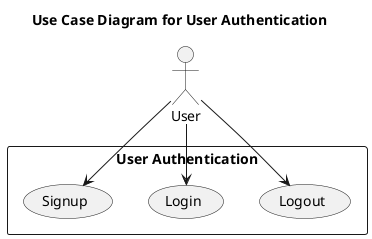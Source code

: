 @startuml User Authentication
title Use Case Diagram for User Authentication

actor User as U
rectangle "User Authentication" {
    usecase "Logout" as Logout
    usecase "Login" as Login
    usecase "Signup" as Signup
    U --> Signup
    U --> Login
    U --> Logout
}
@enduml